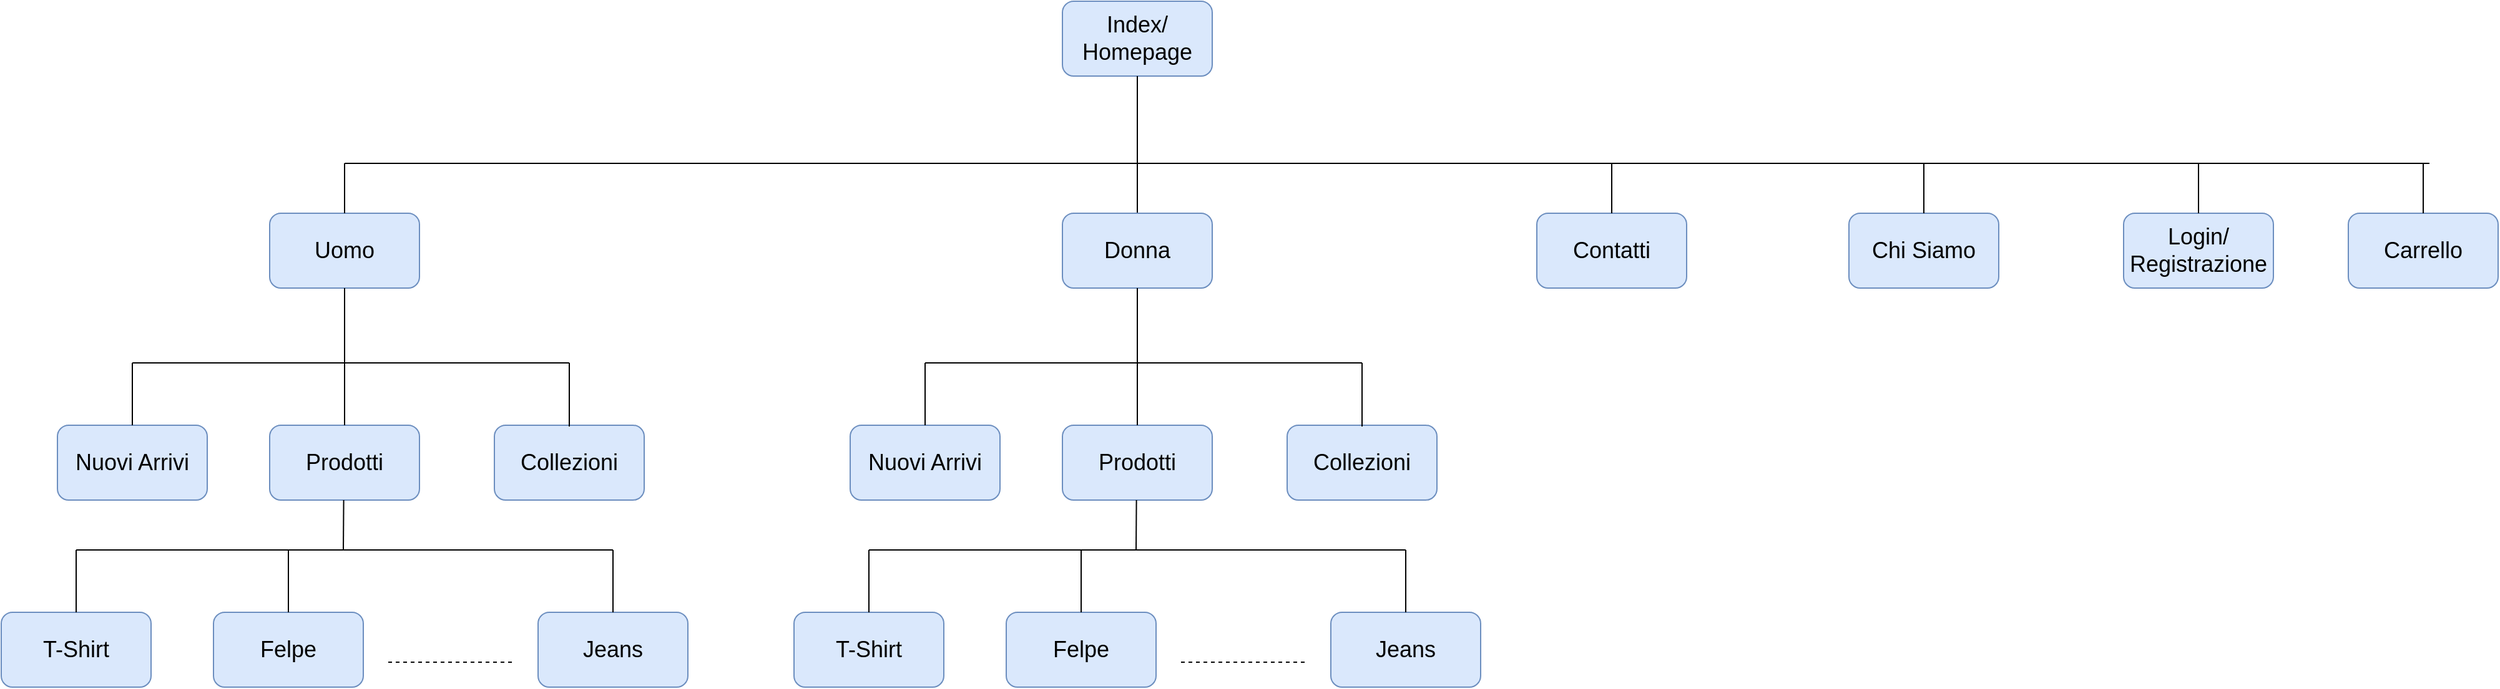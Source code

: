 <mxfile version="14.4.9" type="device"><diagram id="WUuruN9munUmoooLGZAr" name="Page-1"><mxGraphModel dx="3460" dy="1950" grid="1" gridSize="10" guides="1" tooltips="1" connect="1" arrows="1" fold="1" page="1" pageScale="1" pageWidth="2400" pageHeight="1000" math="0" shadow="0"><root><mxCell id="0"/><mxCell id="1" parent="0"/><mxCell id="BNTgb3nsMkhalEM2IARL-1" value="&lt;font style=&quot;font-size: 18px&quot;&gt;Uomo&lt;/font&gt;" style="rounded=1;whiteSpace=wrap;html=1;fillColor=#dae8fc;strokeColor=#6c8ebf;" parent="1" vertex="1"><mxGeometry x="415" y="395" width="120" height="60" as="geometry"/></mxCell><mxCell id="BNTgb3nsMkhalEM2IARL-6" value="&lt;font style=&quot;font-size: 18px&quot;&gt;Index/&lt;br&gt;Homepage&lt;/font&gt;" style="rounded=1;whiteSpace=wrap;html=1;fillColor=#dae8fc;strokeColor=#6c8ebf;" parent="1" vertex="1"><mxGeometry x="1050" y="225" width="120" height="60" as="geometry"/></mxCell><mxCell id="BNTgb3nsMkhalEM2IARL-7" value="&lt;font style=&quot;font-size: 18px&quot;&gt;Collezioni&lt;/font&gt;" style="rounded=1;whiteSpace=wrap;html=1;fillColor=#dae8fc;strokeColor=#6c8ebf;" parent="1" vertex="1"><mxGeometry x="595" y="565" width="120" height="60" as="geometry"/></mxCell><mxCell id="BNTgb3nsMkhalEM2IARL-8" value="&lt;font style=&quot;font-size: 18px&quot;&gt;Prodotti&lt;/font&gt;" style="rounded=1;whiteSpace=wrap;html=1;fillColor=#dae8fc;strokeColor=#6c8ebf;" parent="1" vertex="1"><mxGeometry x="415" y="565" width="120" height="60" as="geometry"/></mxCell><mxCell id="BNTgb3nsMkhalEM2IARL-9" value="&lt;font style=&quot;font-size: 18px&quot;&gt;Nuovi Arrivi&lt;/font&gt;" style="rounded=1;whiteSpace=wrap;html=1;fillColor=#dae8fc;strokeColor=#6c8ebf;" parent="1" vertex="1"><mxGeometry x="245" y="565" width="120" height="60" as="geometry"/></mxCell><mxCell id="BNTgb3nsMkhalEM2IARL-10" value="" style="endArrow=none;html=1;" parent="1" edge="1"><mxGeometry width="50" height="50" relative="1" as="geometry"><mxPoint x="655" y="515" as="sourcePoint"/><mxPoint x="305" y="515" as="targetPoint"/></mxGeometry></mxCell><mxCell id="BNTgb3nsMkhalEM2IARL-11" value="" style="endArrow=none;html=1;entryX=0.5;entryY=0;entryDx=0;entryDy=0;exitX=0.5;exitY=1;exitDx=0;exitDy=0;" parent="1" source="BNTgb3nsMkhalEM2IARL-1" target="BNTgb3nsMkhalEM2IARL-8" edge="1"><mxGeometry width="50" height="50" relative="1" as="geometry"><mxPoint x="475" y="515" as="sourcePoint"/><mxPoint x="514.5" y="575" as="targetPoint"/></mxGeometry></mxCell><mxCell id="BNTgb3nsMkhalEM2IARL-12" value="" style="endArrow=none;html=1;entryX=0.5;entryY=0.017;entryDx=0;entryDy=0;entryPerimeter=0;" parent="1" target="BNTgb3nsMkhalEM2IARL-7" edge="1"><mxGeometry width="50" height="50" relative="1" as="geometry"><mxPoint x="655" y="515" as="sourcePoint"/><mxPoint x="657" y="556" as="targetPoint"/></mxGeometry></mxCell><mxCell id="BNTgb3nsMkhalEM2IARL-14" value="" style="endArrow=none;html=1;exitX=0.5;exitY=1;exitDx=0;exitDy=0;entryX=0.5;entryY=0;entryDx=0;entryDy=0;" parent="1" target="BNTgb3nsMkhalEM2IARL-9" edge="1"><mxGeometry width="50" height="50" relative="1" as="geometry"><mxPoint x="305" y="515" as="sourcePoint"/><mxPoint x="306" y="555" as="targetPoint"/></mxGeometry></mxCell><mxCell id="BNTgb3nsMkhalEM2IARL-15" value="&lt;font style=&quot;font-size: 18px&quot;&gt;T-Shirt&lt;/font&gt;" style="rounded=1;whiteSpace=wrap;html=1;fillColor=#dae8fc;strokeColor=#6c8ebf;" parent="1" vertex="1"><mxGeometry x="200" y="715" width="120" height="60" as="geometry"/></mxCell><mxCell id="BNTgb3nsMkhalEM2IARL-16" value="&lt;font style=&quot;font-size: 18px&quot;&gt;Felpe&lt;/font&gt;" style="rounded=1;whiteSpace=wrap;html=1;fillColor=#dae8fc;strokeColor=#6c8ebf;" parent="1" vertex="1"><mxGeometry x="370" y="715" width="120" height="60" as="geometry"/></mxCell><mxCell id="BNTgb3nsMkhalEM2IARL-17" value="&lt;font style=&quot;font-size: 18px&quot;&gt;Jeans&lt;/font&gt;" style="rounded=1;whiteSpace=wrap;html=1;fillColor=#dae8fc;strokeColor=#6c8ebf;" parent="1" vertex="1"><mxGeometry x="630" y="715" width="120" height="60" as="geometry"/></mxCell><mxCell id="BNTgb3nsMkhalEM2IARL-18" value="" style="endArrow=none;html=1;" parent="1" edge="1"><mxGeometry width="50" height="50" relative="1" as="geometry"><mxPoint x="690" y="665" as="sourcePoint"/><mxPoint x="260" y="665" as="targetPoint"/></mxGeometry></mxCell><mxCell id="BNTgb3nsMkhalEM2IARL-20" value="" style="endArrow=none;html=1;exitX=0.5;exitY=0;exitDx=0;exitDy=0;" parent="1" source="BNTgb3nsMkhalEM2IARL-17" edge="1"><mxGeometry width="50" height="50" relative="1" as="geometry"><mxPoint x="729.5" y="665" as="sourcePoint"/><mxPoint x="690" y="665" as="targetPoint"/></mxGeometry></mxCell><mxCell id="BNTgb3nsMkhalEM2IARL-21" value="" style="endArrow=none;html=1;entryX=0.5;entryY=0;entryDx=0;entryDy=0;" parent="1" target="BNTgb3nsMkhalEM2IARL-16" edge="1"><mxGeometry width="50" height="50" relative="1" as="geometry"><mxPoint x="430" y="665" as="sourcePoint"/><mxPoint x="371" y="705" as="targetPoint"/></mxGeometry></mxCell><mxCell id="BNTgb3nsMkhalEM2IARL-22" value="" style="endArrow=none;html=1;" parent="1" edge="1"><mxGeometry width="50" height="50" relative="1" as="geometry"><mxPoint x="474.29" y="625" as="sourcePoint"/><mxPoint x="474" y="665" as="targetPoint"/></mxGeometry></mxCell><mxCell id="BNTgb3nsMkhalEM2IARL-57" value="" style="endArrow=none;html=1;" parent="1" edge="1"><mxGeometry width="50" height="50" relative="1" as="geometry"><mxPoint x="475" y="355" as="sourcePoint"/><mxPoint x="2145" y="355" as="targetPoint"/></mxGeometry></mxCell><mxCell id="BNTgb3nsMkhalEM2IARL-58" value="&lt;font style=&quot;font-size: 18px&quot;&gt;Contatti&lt;/font&gt;" style="rounded=1;whiteSpace=wrap;html=1;fillColor=#dae8fc;strokeColor=#6c8ebf;" parent="1" vertex="1"><mxGeometry x="1430" y="395" width="120" height="60" as="geometry"/></mxCell><mxCell id="BNTgb3nsMkhalEM2IARL-59" value="&lt;font style=&quot;font-size: 18px&quot;&gt;Chi Siamo&lt;/font&gt;" style="rounded=1;whiteSpace=wrap;html=1;fillColor=#dae8fc;strokeColor=#6c8ebf;" parent="1" vertex="1"><mxGeometry x="1680" y="395" width="120" height="60" as="geometry"/></mxCell><mxCell id="BNTgb3nsMkhalEM2IARL-62" value="" style="endArrow=none;html=1;exitX=0.5;exitY=1;exitDx=0;exitDy=0;" parent="1" source="BNTgb3nsMkhalEM2IARL-6" edge="1"><mxGeometry width="50" height="50" relative="1" as="geometry"><mxPoint x="1054" y="315" as="sourcePoint"/><mxPoint x="1110" y="395" as="targetPoint"/></mxGeometry></mxCell><mxCell id="BNTgb3nsMkhalEM2IARL-63" value="" style="endArrow=none;html=1;entryX=0.5;entryY=0;entryDx=0;entryDy=0;" parent="1" target="BNTgb3nsMkhalEM2IARL-58" edge="1"><mxGeometry width="50" height="50" relative="1" as="geometry"><mxPoint x="1490" y="355" as="sourcePoint"/><mxPoint x="1625.0" y="385.0" as="targetPoint"/></mxGeometry></mxCell><mxCell id="BNTgb3nsMkhalEM2IARL-64" value="" style="endArrow=none;html=1;entryX=0.5;entryY=0;entryDx=0;entryDy=0;" parent="1" target="BNTgb3nsMkhalEM2IARL-59" edge="1"><mxGeometry width="50" height="50" relative="1" as="geometry"><mxPoint x="1740" y="355" as="sourcePoint"/><mxPoint x="1874.41" y="385.0" as="targetPoint"/></mxGeometry></mxCell><mxCell id="BNTgb3nsMkhalEM2IARL-65" value="&lt;font style=&quot;font-size: 18px&quot;&gt;Login/&lt;br&gt;Registrazione&lt;/font&gt;" style="rounded=1;whiteSpace=wrap;html=1;fillColor=#dae8fc;strokeColor=#6c8ebf;" parent="1" vertex="1"><mxGeometry x="1900" y="395" width="120" height="60" as="geometry"/></mxCell><mxCell id="BNTgb3nsMkhalEM2IARL-66" value="" style="endArrow=none;html=1;entryX=0.5;entryY=0;entryDx=0;entryDy=0;" parent="1" target="BNTgb3nsMkhalEM2IARL-65" edge="1"><mxGeometry width="50" height="50" relative="1" as="geometry"><mxPoint x="1960" y="355" as="sourcePoint"/><mxPoint x="2094.41" y="385.0" as="targetPoint"/></mxGeometry></mxCell><mxCell id="BNTgb3nsMkhalEM2IARL-67" value="&lt;font style=&quot;font-size: 18px&quot;&gt;Carrello&lt;/font&gt;" style="rounded=1;whiteSpace=wrap;html=1;fillColor=#dae8fc;strokeColor=#6c8ebf;" parent="1" vertex="1"><mxGeometry x="2080" y="395" width="120" height="60" as="geometry"/></mxCell><mxCell id="BNTgb3nsMkhalEM2IARL-68" value="" style="endArrow=none;html=1;entryX=0.5;entryY=0;entryDx=0;entryDy=0;" parent="1" target="BNTgb3nsMkhalEM2IARL-67" edge="1"><mxGeometry width="50" height="50" relative="1" as="geometry"><mxPoint x="2140" y="355" as="sourcePoint"/><mxPoint x="2274.41" y="385.0" as="targetPoint"/></mxGeometry></mxCell><mxCell id="QHnF50BgyzoGOMe02n_U-2" value="" style="endArrow=none;html=1;exitX=0.5;exitY=0;exitDx=0;exitDy=0;" parent="1" source="BNTgb3nsMkhalEM2IARL-15" edge="1"><mxGeometry width="50" height="50" relative="1" as="geometry"><mxPoint x="690" y="645" as="sourcePoint"/><mxPoint x="260" y="665" as="targetPoint"/></mxGeometry></mxCell><mxCell id="QHnF50BgyzoGOMe02n_U-3" value="" style="endArrow=none;dashed=1;html=1;" parent="1" edge="1"><mxGeometry width="50" height="50" relative="1" as="geometry"><mxPoint x="510" y="755" as="sourcePoint"/><mxPoint x="610" y="755" as="targetPoint"/></mxGeometry></mxCell><mxCell id="QHnF50BgyzoGOMe02n_U-4" value="&lt;font style=&quot;font-size: 18px&quot;&gt;Donna&lt;/font&gt;" style="rounded=1;whiteSpace=wrap;html=1;fillColor=#dae8fc;strokeColor=#6c8ebf;" parent="1" vertex="1"><mxGeometry x="1050" y="395" width="120" height="60" as="geometry"/></mxCell><mxCell id="QHnF50BgyzoGOMe02n_U-5" value="&lt;font style=&quot;font-size: 18px&quot;&gt;Collezioni&lt;/font&gt;" style="rounded=1;whiteSpace=wrap;html=1;fillColor=#dae8fc;strokeColor=#6c8ebf;" parent="1" vertex="1"><mxGeometry x="1230" y="565" width="120" height="60" as="geometry"/></mxCell><mxCell id="QHnF50BgyzoGOMe02n_U-6" value="&lt;font style=&quot;font-size: 18px&quot;&gt;Prodotti&lt;/font&gt;" style="rounded=1;whiteSpace=wrap;html=1;fillColor=#dae8fc;strokeColor=#6c8ebf;" parent="1" vertex="1"><mxGeometry x="1050" y="565" width="120" height="60" as="geometry"/></mxCell><mxCell id="QHnF50BgyzoGOMe02n_U-7" value="&lt;font style=&quot;font-size: 18px&quot;&gt;Nuovi Arrivi&lt;/font&gt;" style="rounded=1;whiteSpace=wrap;html=1;fillColor=#dae8fc;strokeColor=#6c8ebf;" parent="1" vertex="1"><mxGeometry x="880" y="565" width="120" height="60" as="geometry"/></mxCell><mxCell id="QHnF50BgyzoGOMe02n_U-8" value="" style="endArrow=none;html=1;" parent="1" edge="1"><mxGeometry width="50" height="50" relative="1" as="geometry"><mxPoint x="1290" y="515" as="sourcePoint"/><mxPoint x="940" y="515" as="targetPoint"/></mxGeometry></mxCell><mxCell id="QHnF50BgyzoGOMe02n_U-9" value="" style="endArrow=none;html=1;entryX=0.5;entryY=0;entryDx=0;entryDy=0;exitX=0.5;exitY=1;exitDx=0;exitDy=0;" parent="1" source="QHnF50BgyzoGOMe02n_U-4" target="QHnF50BgyzoGOMe02n_U-6" edge="1"><mxGeometry width="50" height="50" relative="1" as="geometry"><mxPoint x="1110" y="515" as="sourcePoint"/><mxPoint x="1149.5" y="575" as="targetPoint"/></mxGeometry></mxCell><mxCell id="QHnF50BgyzoGOMe02n_U-10" value="" style="endArrow=none;html=1;entryX=0.5;entryY=0.017;entryDx=0;entryDy=0;entryPerimeter=0;" parent="1" target="QHnF50BgyzoGOMe02n_U-5" edge="1"><mxGeometry width="50" height="50" relative="1" as="geometry"><mxPoint x="1290" y="515" as="sourcePoint"/><mxPoint x="1292" y="556" as="targetPoint"/></mxGeometry></mxCell><mxCell id="QHnF50BgyzoGOMe02n_U-11" value="" style="endArrow=none;html=1;exitX=0.5;exitY=1;exitDx=0;exitDy=0;entryX=0.5;entryY=0;entryDx=0;entryDy=0;" parent="1" target="QHnF50BgyzoGOMe02n_U-7" edge="1"><mxGeometry width="50" height="50" relative="1" as="geometry"><mxPoint x="940" y="515" as="sourcePoint"/><mxPoint x="941" y="555" as="targetPoint"/></mxGeometry></mxCell><mxCell id="QHnF50BgyzoGOMe02n_U-12" value="&lt;font style=&quot;font-size: 18px&quot;&gt;T-Shirt&lt;/font&gt;" style="rounded=1;whiteSpace=wrap;html=1;fillColor=#dae8fc;strokeColor=#6c8ebf;" parent="1" vertex="1"><mxGeometry x="835" y="715" width="120" height="60" as="geometry"/></mxCell><mxCell id="QHnF50BgyzoGOMe02n_U-13" value="&lt;font style=&quot;font-size: 18px&quot;&gt;Felpe&lt;/font&gt;" style="rounded=1;whiteSpace=wrap;html=1;fillColor=#dae8fc;strokeColor=#6c8ebf;" parent="1" vertex="1"><mxGeometry x="1005" y="715" width="120" height="60" as="geometry"/></mxCell><mxCell id="QHnF50BgyzoGOMe02n_U-14" value="&lt;font style=&quot;font-size: 18px&quot;&gt;Jeans&lt;/font&gt;" style="rounded=1;whiteSpace=wrap;html=1;fillColor=#dae8fc;strokeColor=#6c8ebf;" parent="1" vertex="1"><mxGeometry x="1265" y="715" width="120" height="60" as="geometry"/></mxCell><mxCell id="QHnF50BgyzoGOMe02n_U-15" value="" style="endArrow=none;html=1;" parent="1" edge="1"><mxGeometry width="50" height="50" relative="1" as="geometry"><mxPoint x="1325" y="665" as="sourcePoint"/><mxPoint x="895" y="665" as="targetPoint"/></mxGeometry></mxCell><mxCell id="QHnF50BgyzoGOMe02n_U-16" value="" style="endArrow=none;html=1;exitX=0.5;exitY=0;exitDx=0;exitDy=0;" parent="1" source="QHnF50BgyzoGOMe02n_U-14" edge="1"><mxGeometry width="50" height="50" relative="1" as="geometry"><mxPoint x="1364.5" y="665" as="sourcePoint"/><mxPoint x="1325" y="665" as="targetPoint"/></mxGeometry></mxCell><mxCell id="QHnF50BgyzoGOMe02n_U-17" value="" style="endArrow=none;html=1;entryX=0.5;entryY=0;entryDx=0;entryDy=0;" parent="1" target="QHnF50BgyzoGOMe02n_U-13" edge="1"><mxGeometry width="50" height="50" relative="1" as="geometry"><mxPoint x="1065" y="665" as="sourcePoint"/><mxPoint x="1006" y="705" as="targetPoint"/></mxGeometry></mxCell><mxCell id="QHnF50BgyzoGOMe02n_U-18" value="" style="endArrow=none;html=1;" parent="1" edge="1"><mxGeometry width="50" height="50" relative="1" as="geometry"><mxPoint x="1109.29" y="625" as="sourcePoint"/><mxPoint x="1109" y="665" as="targetPoint"/></mxGeometry></mxCell><mxCell id="QHnF50BgyzoGOMe02n_U-19" value="" style="endArrow=none;html=1;exitX=0.5;exitY=0;exitDx=0;exitDy=0;" parent="1" source="QHnF50BgyzoGOMe02n_U-12" edge="1"><mxGeometry width="50" height="50" relative="1" as="geometry"><mxPoint x="1325" y="645" as="sourcePoint"/><mxPoint x="895" y="665" as="targetPoint"/></mxGeometry></mxCell><mxCell id="QHnF50BgyzoGOMe02n_U-20" value="" style="endArrow=none;dashed=1;html=1;" parent="1" edge="1"><mxGeometry width="50" height="50" relative="1" as="geometry"><mxPoint x="1145" y="755.0" as="sourcePoint"/><mxPoint x="1245" y="755.0" as="targetPoint"/></mxGeometry></mxCell><mxCell id="QHnF50BgyzoGOMe02n_U-21" value="" style="endArrow=none;html=1;" parent="1" edge="1"><mxGeometry width="50" height="50" relative="1" as="geometry"><mxPoint x="475" y="395" as="sourcePoint"/><mxPoint x="475" y="355" as="targetPoint"/></mxGeometry></mxCell></root></mxGraphModel></diagram></mxfile>